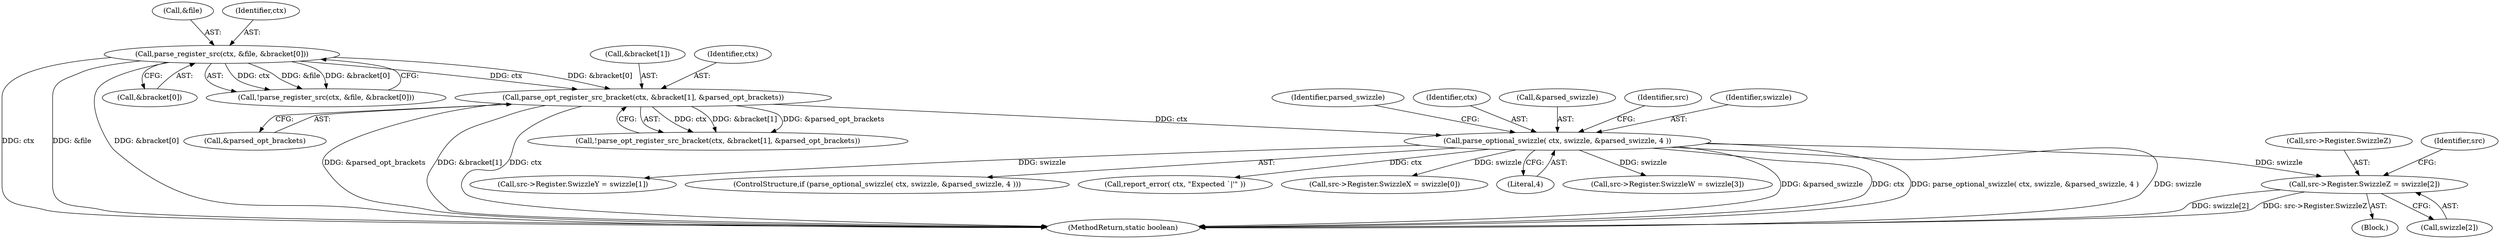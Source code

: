 digraph "0_virglrenderer_e534b51ca3c3cd25f3990589932a9ed711c59b27@array" {
"1002063" [label="(Call,src->Register.SwizzleZ = swizzle[2])"];
"1002035" [label="(Call,parse_optional_swizzle( ctx, swizzle, &parsed_swizzle, 4 ))"];
"1001844" [label="(Call,parse_opt_register_src_bracket(ctx, &bracket[1], &parsed_opt_brackets))"];
"1001832" [label="(Call,parse_register_src(ctx, &file, &bracket[0]))"];
"1001844" [label="(Call,parse_opt_register_src_bracket(ctx, &bracket[1], &parsed_opt_brackets))"];
"1002043" [label="(Identifier,parsed_swizzle)"];
"1001832" [label="(Call,parse_register_src(ctx, &file, &bracket[0]))"];
"1002063" [label="(Call,src->Register.SwizzleZ = swizzle[2])"];
"1002036" [label="(Identifier,ctx)"];
"1002040" [label="(Literal,4)"];
"1002038" [label="(Call,&parsed_swizzle)"];
"1002064" [label="(Call,src->Register.SwizzleZ)"];
"1002072" [label="(Call,src->Register.SwizzleW = swizzle[3])"];
"1001834" [label="(Call,&file)"];
"1004155" [label="(MethodReturn,static boolean)"];
"1002054" [label="(Call,src->Register.SwizzleY = swizzle[1])"];
"1002034" [label="(ControlStructure,if (parse_optional_swizzle( ctx, swizzle, &parsed_swizzle, 4 )))"];
"1001833" [label="(Identifier,ctx)"];
"1001843" [label="(Call,!parse_opt_register_src_bracket(ctx, &bracket[1], &parsed_opt_brackets))"];
"1002101" [label="(Call,report_error( ctx, \"Expected `|'\" ))"];
"1001846" [label="(Call,&bracket[1])"];
"1001836" [label="(Call,&bracket[0])"];
"1002084" [label="(Identifier,src)"];
"1002075" [label="(Identifier,src)"];
"1001845" [label="(Identifier,ctx)"];
"1002035" [label="(Call,parse_optional_swizzle( ctx, swizzle, &parsed_swizzle, 4 ))"];
"1002045" [label="(Call,src->Register.SwizzleX = swizzle[0])"];
"1002044" [label="(Block,)"];
"1002037" [label="(Identifier,swizzle)"];
"1001831" [label="(Call,!parse_register_src(ctx, &file, &bracket[0]))"];
"1001850" [label="(Call,&parsed_opt_brackets)"];
"1002069" [label="(Call,swizzle[2])"];
"1002063" -> "1002044"  [label="AST: "];
"1002063" -> "1002069"  [label="CFG: "];
"1002064" -> "1002063"  [label="AST: "];
"1002069" -> "1002063"  [label="AST: "];
"1002075" -> "1002063"  [label="CFG: "];
"1002063" -> "1004155"  [label="DDG: swizzle[2]"];
"1002063" -> "1004155"  [label="DDG: src->Register.SwizzleZ"];
"1002035" -> "1002063"  [label="DDG: swizzle"];
"1002035" -> "1002034"  [label="AST: "];
"1002035" -> "1002040"  [label="CFG: "];
"1002036" -> "1002035"  [label="AST: "];
"1002037" -> "1002035"  [label="AST: "];
"1002038" -> "1002035"  [label="AST: "];
"1002040" -> "1002035"  [label="AST: "];
"1002043" -> "1002035"  [label="CFG: "];
"1002084" -> "1002035"  [label="CFG: "];
"1002035" -> "1004155"  [label="DDG: &parsed_swizzle"];
"1002035" -> "1004155"  [label="DDG: ctx"];
"1002035" -> "1004155"  [label="DDG: parse_optional_swizzle( ctx, swizzle, &parsed_swizzle, 4 )"];
"1002035" -> "1004155"  [label="DDG: swizzle"];
"1001844" -> "1002035"  [label="DDG: ctx"];
"1002035" -> "1002045"  [label="DDG: swizzle"];
"1002035" -> "1002054"  [label="DDG: swizzle"];
"1002035" -> "1002072"  [label="DDG: swizzle"];
"1002035" -> "1002101"  [label="DDG: ctx"];
"1001844" -> "1001843"  [label="AST: "];
"1001844" -> "1001850"  [label="CFG: "];
"1001845" -> "1001844"  [label="AST: "];
"1001846" -> "1001844"  [label="AST: "];
"1001850" -> "1001844"  [label="AST: "];
"1001843" -> "1001844"  [label="CFG: "];
"1001844" -> "1004155"  [label="DDG: &parsed_opt_brackets"];
"1001844" -> "1004155"  [label="DDG: &bracket[1]"];
"1001844" -> "1004155"  [label="DDG: ctx"];
"1001844" -> "1001843"  [label="DDG: ctx"];
"1001844" -> "1001843"  [label="DDG: &bracket[1]"];
"1001844" -> "1001843"  [label="DDG: &parsed_opt_brackets"];
"1001832" -> "1001844"  [label="DDG: ctx"];
"1001832" -> "1001844"  [label="DDG: &bracket[0]"];
"1001832" -> "1001831"  [label="AST: "];
"1001832" -> "1001836"  [label="CFG: "];
"1001833" -> "1001832"  [label="AST: "];
"1001834" -> "1001832"  [label="AST: "];
"1001836" -> "1001832"  [label="AST: "];
"1001831" -> "1001832"  [label="CFG: "];
"1001832" -> "1004155"  [label="DDG: ctx"];
"1001832" -> "1004155"  [label="DDG: &file"];
"1001832" -> "1004155"  [label="DDG: &bracket[0]"];
"1001832" -> "1001831"  [label="DDG: ctx"];
"1001832" -> "1001831"  [label="DDG: &file"];
"1001832" -> "1001831"  [label="DDG: &bracket[0]"];
}

